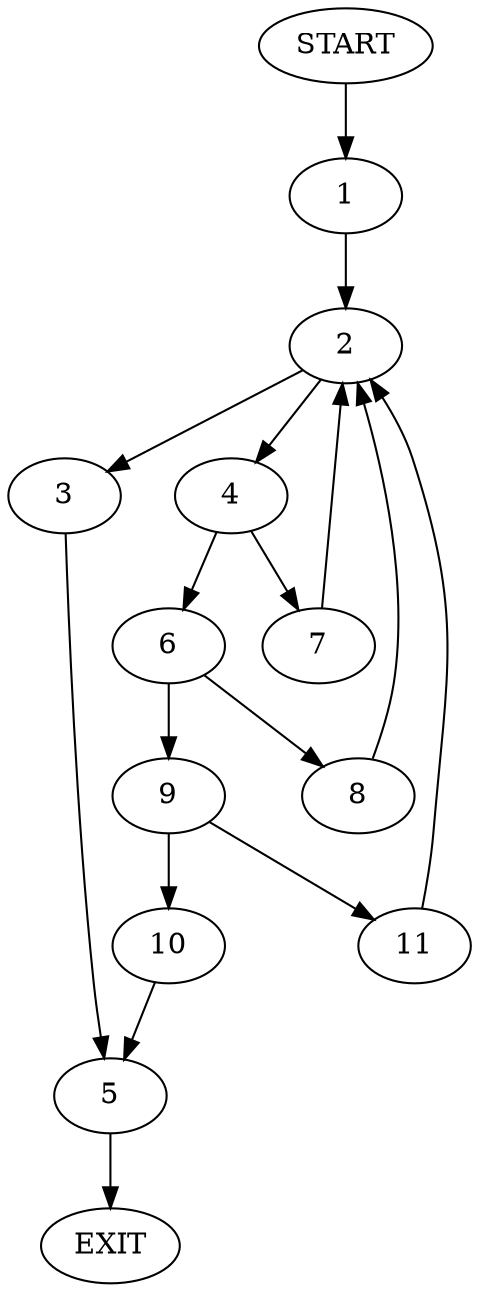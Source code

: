 digraph {
0 [label="START"]
12 [label="EXIT"]
0 -> 1
1 -> 2
2 -> 3
2 -> 4
3 -> 5
4 -> 6
4 -> 7
5 -> 12
6 -> 8
6 -> 9
7 -> 2
9 -> 10
9 -> 11
8 -> 2
10 -> 5
11 -> 2
}
